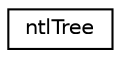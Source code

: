 digraph G
{
  edge [fontname="Helvetica",fontsize="10",labelfontname="Helvetica",labelfontsize="10"];
  node [fontname="Helvetica",fontsize="10",shape=record];
  rankdir=LR;
  Node1 [label="ntlTree",height=0.2,width=0.4,color="black", fillcolor="white", style="filled",URL="$d7/d9b/classntlTree.html",tooltip="Class for a bsp tree for triangles."];
}
